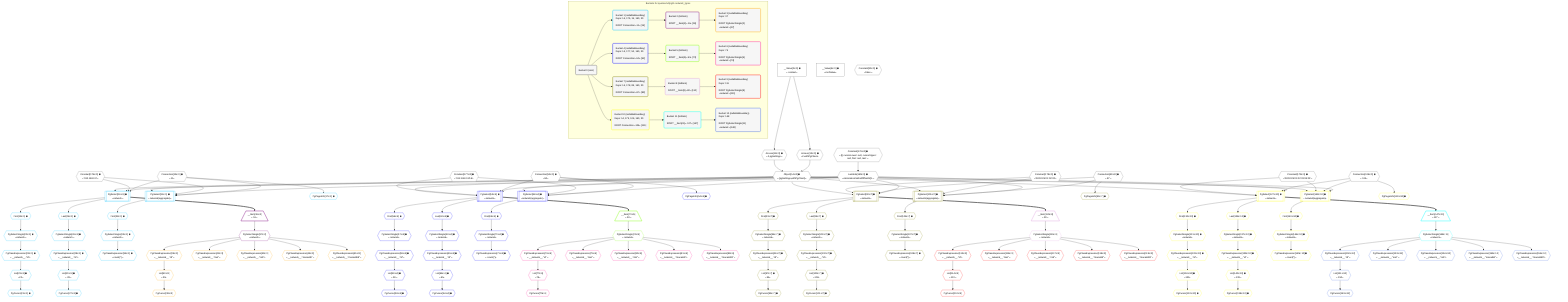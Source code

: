 %%{init: {'themeVariables': { 'fontSize': '12px'}}}%%
graph TD
    classDef path fill:#eee,stroke:#000,color:#000
    classDef plan fill:#fff,stroke-width:1px,color:#000
    classDef itemplan fill:#fff,stroke-width:2px,color:#000
    classDef unbatchedplan fill:#dff,stroke-width:1px,color:#000
    classDef sideeffectplan fill:#fcc,stroke-width:2px,color:#000
    classDef bucket fill:#f6f6f6,color:#000,stroke-width:2px,text-align:left


    %% plan dependencies
    Object14{{"Object[14∈0] ➊<br />ᐸ{pgSettings,withPgClient}ᐳ"}}:::plan
    Access12{{"Access[12∈0] ➊<br />ᐸ2.pgSettingsᐳ"}}:::plan
    Access13{{"Access[13∈0] ➊<br />ᐸ2.withPgClientᐳ"}}:::plan
    Access12 & Access13 --> Object14
    __Value2["__Value[2∈0] ➊<br />ᐸcontextᐳ"]:::plan
    __Value2 --> Access12
    __Value2 --> Access13
    Lambda160{{"Lambda[160∈0] ➊<br />ᐸcalculateLimitAndOffsetSQLᐳ"}}:::plan
    Constant176{{"Constant[176∈0] ➊<br />ᐸ§{ cursorLower: null, cursorUpper: null, first: null, last: ᐳ"}}:::plan
    Constant176 --> Lambda160
    __Value4["__Value[4∈0] ➊<br />ᐸrootValueᐳ"]:::plan
    Connection15{{"Connection[15∈0] ➊<br />ᐸ11ᐳ"}}:::plan
    Constant30{{"Constant[30∈0] ➊<br />ᐸfalseᐳ"}}:::plan
    Connection52{{"Connection[52∈0] ➊<br />ᐸ50ᐳ"}}:::plan
    Connection89{{"Connection[89∈0] ➊<br />ᐸ87ᐳ"}}:::plan
    Connection126{{"Connection[126∈0] ➊<br />ᐸ124ᐳ"}}:::plan
    Constant175{{"Constant[175∈0] ➊<br />ᐸ'192.168.0.0'ᐳ"}}:::plan
    Constant177{{"Constant[177∈0] ➊<br />ᐸ'192.168.0.0/16'ᐳ"}}:::plan
    Constant178{{"Constant[178∈0] ➊<br />ᐸ'08:00:2b:01:02:03'ᐳ"}}:::plan
    Constant179{{"Constant[179∈0] ➊<br />ᐸ'08:00:2b:01:02:03:04:05'ᐳ"}}:::plan
    PgSelect16[["PgSelect[16∈1] ➊<br />ᐸnetworkᐳ"]]:::plan
    Object14 & Constant175 & Connection15 & Lambda160 --> PgSelect16
    PgSelect31[["PgSelect[31∈1] ➊<br />ᐸnetwork(aggregate)ᐳ"]]:::plan
    Object14 & Constant175 & Connection15 & Lambda160 --> PgSelect31
    PgPageInfo17{{"PgPageInfo[17∈1] ➊"}}:::plan
    Connection15 --> PgPageInfo17
    First19{{"First[19∈1] ➊"}}:::plan
    PgSelect16 --> First19
    PgSelectSingle20{{"PgSelectSingle[20∈1] ➊<br />ᐸnetworkᐳ"}}:::plan
    First19 --> PgSelectSingle20
    PgCursor21{{"PgCursor[21∈1] ➊"}}:::plan
    List23{{"List[23∈1] ➊<br />ᐸ22ᐳ"}}:::plan
    List23 --> PgCursor21
    PgClassExpression22{{"PgClassExpression[22∈1] ➊<br />ᐸ__network__.”id”ᐳ"}}:::plan
    PgSelectSingle20 --> PgClassExpression22
    PgClassExpression22 --> List23
    Last25{{"Last[25∈1] ➊"}}:::plan
    PgSelect16 --> Last25
    PgSelectSingle26{{"PgSelectSingle[26∈1] ➊<br />ᐸnetworkᐳ"}}:::plan
    Last25 --> PgSelectSingle26
    PgCursor27{{"PgCursor[27∈1] ➊"}}:::plan
    List29{{"List[29∈1] ➊<br />ᐸ28ᐳ"}}:::plan
    List29 --> PgCursor27
    PgClassExpression28{{"PgClassExpression[28∈1] ➊<br />ᐸ__network__.”id”ᐳ"}}:::plan
    PgSelectSingle26 --> PgClassExpression28
    PgClassExpression28 --> List29
    First32{{"First[32∈1] ➊"}}:::plan
    PgSelect31 --> First32
    PgSelectSingle33{{"PgSelectSingle[33∈1] ➊<br />ᐸnetworkᐳ"}}:::plan
    First32 --> PgSelectSingle33
    PgClassExpression34{{"PgClassExpression[34∈1] ➊<br />ᐸcount(*)ᐳ"}}:::plan
    PgSelectSingle33 --> PgClassExpression34
    __Item36[/"__Item[36∈2]<br />ᐸ16ᐳ"\]:::itemplan
    PgSelect16 ==> __Item36
    PgSelectSingle37{{"PgSelectSingle[37∈2]<br />ᐸnetworkᐳ"}}:::plan
    __Item36 --> PgSelectSingle37
    PgCursor38{{"PgCursor[38∈3]"}}:::plan
    List40{{"List[40∈3]<br />ᐸ39ᐳ"}}:::plan
    List40 --> PgCursor38
    PgClassExpression39{{"PgClassExpression[39∈3]<br />ᐸ__network__.”id”ᐳ"}}:::plan
    PgSelectSingle37 --> PgClassExpression39
    PgClassExpression39 --> List40
    PgClassExpression42{{"PgClassExpression[42∈3]<br />ᐸ__network__.”inet”ᐳ"}}:::plan
    PgSelectSingle37 --> PgClassExpression42
    PgClassExpression43{{"PgClassExpression[43∈3]<br />ᐸ__network__.”cidr”ᐳ"}}:::plan
    PgSelectSingle37 --> PgClassExpression43
    PgClassExpression44{{"PgClassExpression[44∈3]<br />ᐸ__network__.”macaddr”ᐳ"}}:::plan
    PgSelectSingle37 --> PgClassExpression44
    PgClassExpression45{{"PgClassExpression[45∈3]<br />ᐸ__network__.”macaddr8”ᐳ"}}:::plan
    PgSelectSingle37 --> PgClassExpression45
    PgSelect53[["PgSelect[53∈4] ➊<br />ᐸnetworkᐳ"]]:::plan
    Object14 & Constant177 & Connection52 & Lambda160 --> PgSelect53
    PgSelect68[["PgSelect[68∈4] ➊<br />ᐸnetwork(aggregate)ᐳ"]]:::plan
    Object14 & Constant177 & Connection52 & Lambda160 --> PgSelect68
    PgPageInfo54{{"PgPageInfo[54∈4] ➊"}}:::plan
    Connection52 --> PgPageInfo54
    First56{{"First[56∈4] ➊"}}:::plan
    PgSelect53 --> First56
    PgSelectSingle57{{"PgSelectSingle[57∈4] ➊<br />ᐸnetworkᐳ"}}:::plan
    First56 --> PgSelectSingle57
    PgCursor58{{"PgCursor[58∈4] ➊"}}:::plan
    List60{{"List[60∈4] ➊<br />ᐸ59ᐳ"}}:::plan
    List60 --> PgCursor58
    PgClassExpression59{{"PgClassExpression[59∈4] ➊<br />ᐸ__network__.”id”ᐳ"}}:::plan
    PgSelectSingle57 --> PgClassExpression59
    PgClassExpression59 --> List60
    Last62{{"Last[62∈4] ➊"}}:::plan
    PgSelect53 --> Last62
    PgSelectSingle63{{"PgSelectSingle[63∈4] ➊<br />ᐸnetworkᐳ"}}:::plan
    Last62 --> PgSelectSingle63
    PgCursor64{{"PgCursor[64∈4] ➊"}}:::plan
    List66{{"List[66∈4] ➊<br />ᐸ65ᐳ"}}:::plan
    List66 --> PgCursor64
    PgClassExpression65{{"PgClassExpression[65∈4] ➊<br />ᐸ__network__.”id”ᐳ"}}:::plan
    PgSelectSingle63 --> PgClassExpression65
    PgClassExpression65 --> List66
    First69{{"First[69∈4] ➊"}}:::plan
    PgSelect68 --> First69
    PgSelectSingle70{{"PgSelectSingle[70∈4] ➊<br />ᐸnetworkᐳ"}}:::plan
    First69 --> PgSelectSingle70
    PgClassExpression71{{"PgClassExpression[71∈4] ➊<br />ᐸcount(*)ᐳ"}}:::plan
    PgSelectSingle70 --> PgClassExpression71
    __Item73[/"__Item[73∈5]<br />ᐸ53ᐳ"\]:::itemplan
    PgSelect53 ==> __Item73
    PgSelectSingle74{{"PgSelectSingle[74∈5]<br />ᐸnetworkᐳ"}}:::plan
    __Item73 --> PgSelectSingle74
    PgCursor75{{"PgCursor[75∈6]"}}:::plan
    List77{{"List[77∈6]<br />ᐸ76ᐳ"}}:::plan
    List77 --> PgCursor75
    PgClassExpression76{{"PgClassExpression[76∈6]<br />ᐸ__network__.”id”ᐳ"}}:::plan
    PgSelectSingle74 --> PgClassExpression76
    PgClassExpression76 --> List77
    PgClassExpression79{{"PgClassExpression[79∈6]<br />ᐸ__network__.”inet”ᐳ"}}:::plan
    PgSelectSingle74 --> PgClassExpression79
    PgClassExpression80{{"PgClassExpression[80∈6]<br />ᐸ__network__.”cidr”ᐳ"}}:::plan
    PgSelectSingle74 --> PgClassExpression80
    PgClassExpression81{{"PgClassExpression[81∈6]<br />ᐸ__network__.”macaddr”ᐳ"}}:::plan
    PgSelectSingle74 --> PgClassExpression81
    PgClassExpression82{{"PgClassExpression[82∈6]<br />ᐸ__network__.”macaddr8”ᐳ"}}:::plan
    PgSelectSingle74 --> PgClassExpression82
    PgSelect90[["PgSelect[90∈7] ➊<br />ᐸnetworkᐳ"]]:::plan
    Object14 & Constant178 & Connection89 & Lambda160 --> PgSelect90
    PgSelect105[["PgSelect[105∈7] ➊<br />ᐸnetwork(aggregate)ᐳ"]]:::plan
    Object14 & Constant178 & Connection89 & Lambda160 --> PgSelect105
    PgPageInfo91{{"PgPageInfo[91∈7] ➊"}}:::plan
    Connection89 --> PgPageInfo91
    First93{{"First[93∈7] ➊"}}:::plan
    PgSelect90 --> First93
    PgSelectSingle94{{"PgSelectSingle[94∈7] ➊<br />ᐸnetworkᐳ"}}:::plan
    First93 --> PgSelectSingle94
    PgCursor95{{"PgCursor[95∈7] ➊"}}:::plan
    List97{{"List[97∈7] ➊<br />ᐸ96ᐳ"}}:::plan
    List97 --> PgCursor95
    PgClassExpression96{{"PgClassExpression[96∈7] ➊<br />ᐸ__network__.”id”ᐳ"}}:::plan
    PgSelectSingle94 --> PgClassExpression96
    PgClassExpression96 --> List97
    Last99{{"Last[99∈7] ➊"}}:::plan
    PgSelect90 --> Last99
    PgSelectSingle100{{"PgSelectSingle[100∈7] ➊<br />ᐸnetworkᐳ"}}:::plan
    Last99 --> PgSelectSingle100
    PgCursor101{{"PgCursor[101∈7] ➊"}}:::plan
    List103{{"List[103∈7] ➊<br />ᐸ102ᐳ"}}:::plan
    List103 --> PgCursor101
    PgClassExpression102{{"PgClassExpression[102∈7] ➊<br />ᐸ__network__.”id”ᐳ"}}:::plan
    PgSelectSingle100 --> PgClassExpression102
    PgClassExpression102 --> List103
    First106{{"First[106∈7] ➊"}}:::plan
    PgSelect105 --> First106
    PgSelectSingle107{{"PgSelectSingle[107∈7] ➊<br />ᐸnetworkᐳ"}}:::plan
    First106 --> PgSelectSingle107
    PgClassExpression108{{"PgClassExpression[108∈7] ➊<br />ᐸcount(*)ᐳ"}}:::plan
    PgSelectSingle107 --> PgClassExpression108
    __Item110[/"__Item[110∈8]<br />ᐸ90ᐳ"\]:::itemplan
    PgSelect90 ==> __Item110
    PgSelectSingle111{{"PgSelectSingle[111∈8]<br />ᐸnetworkᐳ"}}:::plan
    __Item110 --> PgSelectSingle111
    PgCursor112{{"PgCursor[112∈9]"}}:::plan
    List114{{"List[114∈9]<br />ᐸ113ᐳ"}}:::plan
    List114 --> PgCursor112
    PgClassExpression113{{"PgClassExpression[113∈9]<br />ᐸ__network__.”id”ᐳ"}}:::plan
    PgSelectSingle111 --> PgClassExpression113
    PgClassExpression113 --> List114
    PgClassExpression116{{"PgClassExpression[116∈9]<br />ᐸ__network__.”inet”ᐳ"}}:::plan
    PgSelectSingle111 --> PgClassExpression116
    PgClassExpression117{{"PgClassExpression[117∈9]<br />ᐸ__network__.”cidr”ᐳ"}}:::plan
    PgSelectSingle111 --> PgClassExpression117
    PgClassExpression118{{"PgClassExpression[118∈9]<br />ᐸ__network__.”macaddr”ᐳ"}}:::plan
    PgSelectSingle111 --> PgClassExpression118
    PgClassExpression119{{"PgClassExpression[119∈9]<br />ᐸ__network__.”macaddr8”ᐳ"}}:::plan
    PgSelectSingle111 --> PgClassExpression119
    PgSelect127[["PgSelect[127∈10] ➊<br />ᐸnetworkᐳ"]]:::plan
    Object14 & Constant179 & Connection126 & Lambda160 --> PgSelect127
    PgSelect142[["PgSelect[142∈10] ➊<br />ᐸnetwork(aggregate)ᐳ"]]:::plan
    Object14 & Constant179 & Connection126 & Lambda160 --> PgSelect142
    PgPageInfo128{{"PgPageInfo[128∈10] ➊"}}:::plan
    Connection126 --> PgPageInfo128
    First130{{"First[130∈10] ➊"}}:::plan
    PgSelect127 --> First130
    PgSelectSingle131{{"PgSelectSingle[131∈10] ➊<br />ᐸnetworkᐳ"}}:::plan
    First130 --> PgSelectSingle131
    PgCursor132{{"PgCursor[132∈10] ➊"}}:::plan
    List134{{"List[134∈10] ➊<br />ᐸ133ᐳ"}}:::plan
    List134 --> PgCursor132
    PgClassExpression133{{"PgClassExpression[133∈10] ➊<br />ᐸ__network__.”id”ᐳ"}}:::plan
    PgSelectSingle131 --> PgClassExpression133
    PgClassExpression133 --> List134
    Last136{{"Last[136∈10] ➊"}}:::plan
    PgSelect127 --> Last136
    PgSelectSingle137{{"PgSelectSingle[137∈10] ➊<br />ᐸnetworkᐳ"}}:::plan
    Last136 --> PgSelectSingle137
    PgCursor138{{"PgCursor[138∈10] ➊"}}:::plan
    List140{{"List[140∈10] ➊<br />ᐸ139ᐳ"}}:::plan
    List140 --> PgCursor138
    PgClassExpression139{{"PgClassExpression[139∈10] ➊<br />ᐸ__network__.”id”ᐳ"}}:::plan
    PgSelectSingle137 --> PgClassExpression139
    PgClassExpression139 --> List140
    First143{{"First[143∈10] ➊"}}:::plan
    PgSelect142 --> First143
    PgSelectSingle144{{"PgSelectSingle[144∈10] ➊<br />ᐸnetworkᐳ"}}:::plan
    First143 --> PgSelectSingle144
    PgClassExpression145{{"PgClassExpression[145∈10] ➊<br />ᐸcount(*)ᐳ"}}:::plan
    PgSelectSingle144 --> PgClassExpression145
    __Item147[/"__Item[147∈11]<br />ᐸ127ᐳ"\]:::itemplan
    PgSelect127 ==> __Item147
    PgSelectSingle148{{"PgSelectSingle[148∈11]<br />ᐸnetworkᐳ"}}:::plan
    __Item147 --> PgSelectSingle148
    PgCursor149{{"PgCursor[149∈12]"}}:::plan
    List151{{"List[151∈12]<br />ᐸ150ᐳ"}}:::plan
    List151 --> PgCursor149
    PgClassExpression150{{"PgClassExpression[150∈12]<br />ᐸ__network__.”id”ᐳ"}}:::plan
    PgSelectSingle148 --> PgClassExpression150
    PgClassExpression150 --> List151
    PgClassExpression153{{"PgClassExpression[153∈12]<br />ᐸ__network__.”inet”ᐳ"}}:::plan
    PgSelectSingle148 --> PgClassExpression153
    PgClassExpression154{{"PgClassExpression[154∈12]<br />ᐸ__network__.”cidr”ᐳ"}}:::plan
    PgSelectSingle148 --> PgClassExpression154
    PgClassExpression155{{"PgClassExpression[155∈12]<br />ᐸ__network__.”macaddr”ᐳ"}}:::plan
    PgSelectSingle148 --> PgClassExpression155
    PgClassExpression156{{"PgClassExpression[156∈12]<br />ᐸ__network__.”macaddr8”ᐳ"}}:::plan
    PgSelectSingle148 --> PgClassExpression156

    %% define steps

    subgraph "Buckets for queries/v4/pg11.network_types"
    Bucket0("Bucket 0 (root)"):::bucket
    classDef bucket0 stroke:#696969
    class Bucket0,__Value2,__Value4,Access12,Access13,Object14,Connection15,Constant30,Connection52,Connection89,Connection126,Lambda160,Constant175,Constant176,Constant177,Constant178,Constant179 bucket0
    Bucket1("Bucket 1 (nullableBoundary)<br />Deps: 14, 175, 15, 160, 30<br /><br />ROOT Connectionᐸ11ᐳ[15]"):::bucket
    classDef bucket1 stroke:#00bfff
    class Bucket1,PgSelect16,PgPageInfo17,First19,PgSelectSingle20,PgCursor21,PgClassExpression22,List23,Last25,PgSelectSingle26,PgCursor27,PgClassExpression28,List29,PgSelect31,First32,PgSelectSingle33,PgClassExpression34 bucket1
    Bucket2("Bucket 2 (listItem)<br /><br />ROOT __Item{2}ᐸ16ᐳ[36]"):::bucket
    classDef bucket2 stroke:#7f007f
    class Bucket2,__Item36,PgSelectSingle37 bucket2
    Bucket3("Bucket 3 (nullableBoundary)<br />Deps: 37<br /><br />ROOT PgSelectSingle{2}ᐸnetworkᐳ[37]"):::bucket
    classDef bucket3 stroke:#ffa500
    class Bucket3,PgCursor38,PgClassExpression39,List40,PgClassExpression42,PgClassExpression43,PgClassExpression44,PgClassExpression45 bucket3
    Bucket4("Bucket 4 (nullableBoundary)<br />Deps: 14, 177, 52, 160, 30<br /><br />ROOT Connectionᐸ50ᐳ[52]"):::bucket
    classDef bucket4 stroke:#0000ff
    class Bucket4,PgSelect53,PgPageInfo54,First56,PgSelectSingle57,PgCursor58,PgClassExpression59,List60,Last62,PgSelectSingle63,PgCursor64,PgClassExpression65,List66,PgSelect68,First69,PgSelectSingle70,PgClassExpression71 bucket4
    Bucket5("Bucket 5 (listItem)<br /><br />ROOT __Item{5}ᐸ53ᐳ[73]"):::bucket
    classDef bucket5 stroke:#7fff00
    class Bucket5,__Item73,PgSelectSingle74 bucket5
    Bucket6("Bucket 6 (nullableBoundary)<br />Deps: 74<br /><br />ROOT PgSelectSingle{5}ᐸnetworkᐳ[74]"):::bucket
    classDef bucket6 stroke:#ff1493
    class Bucket6,PgCursor75,PgClassExpression76,List77,PgClassExpression79,PgClassExpression80,PgClassExpression81,PgClassExpression82 bucket6
    Bucket7("Bucket 7 (nullableBoundary)<br />Deps: 14, 178, 89, 160, 30<br /><br />ROOT Connectionᐸ87ᐳ[89]"):::bucket
    classDef bucket7 stroke:#808000
    class Bucket7,PgSelect90,PgPageInfo91,First93,PgSelectSingle94,PgCursor95,PgClassExpression96,List97,Last99,PgSelectSingle100,PgCursor101,PgClassExpression102,List103,PgSelect105,First106,PgSelectSingle107,PgClassExpression108 bucket7
    Bucket8("Bucket 8 (listItem)<br /><br />ROOT __Item{8}ᐸ90ᐳ[110]"):::bucket
    classDef bucket8 stroke:#dda0dd
    class Bucket8,__Item110,PgSelectSingle111 bucket8
    Bucket9("Bucket 9 (nullableBoundary)<br />Deps: 111<br /><br />ROOT PgSelectSingle{8}ᐸnetworkᐳ[111]"):::bucket
    classDef bucket9 stroke:#ff0000
    class Bucket9,PgCursor112,PgClassExpression113,List114,PgClassExpression116,PgClassExpression117,PgClassExpression118,PgClassExpression119 bucket9
    Bucket10("Bucket 10 (nullableBoundary)<br />Deps: 14, 179, 126, 160, 30<br /><br />ROOT Connectionᐸ124ᐳ[126]"):::bucket
    classDef bucket10 stroke:#ffff00
    class Bucket10,PgSelect127,PgPageInfo128,First130,PgSelectSingle131,PgCursor132,PgClassExpression133,List134,Last136,PgSelectSingle137,PgCursor138,PgClassExpression139,List140,PgSelect142,First143,PgSelectSingle144,PgClassExpression145 bucket10
    Bucket11("Bucket 11 (listItem)<br /><br />ROOT __Item{11}ᐸ127ᐳ[147]"):::bucket
    classDef bucket11 stroke:#00ffff
    class Bucket11,__Item147,PgSelectSingle148 bucket11
    Bucket12("Bucket 12 (nullableBoundary)<br />Deps: 148<br /><br />ROOT PgSelectSingle{11}ᐸnetworkᐳ[148]"):::bucket
    classDef bucket12 stroke:#4169e1
    class Bucket12,PgCursor149,PgClassExpression150,List151,PgClassExpression153,PgClassExpression154,PgClassExpression155,PgClassExpression156 bucket12
    Bucket0 --> Bucket1 & Bucket4 & Bucket7 & Bucket10
    Bucket1 --> Bucket2
    Bucket2 --> Bucket3
    Bucket4 --> Bucket5
    Bucket5 --> Bucket6
    Bucket7 --> Bucket8
    Bucket8 --> Bucket9
    Bucket10 --> Bucket11
    Bucket11 --> Bucket12
    end